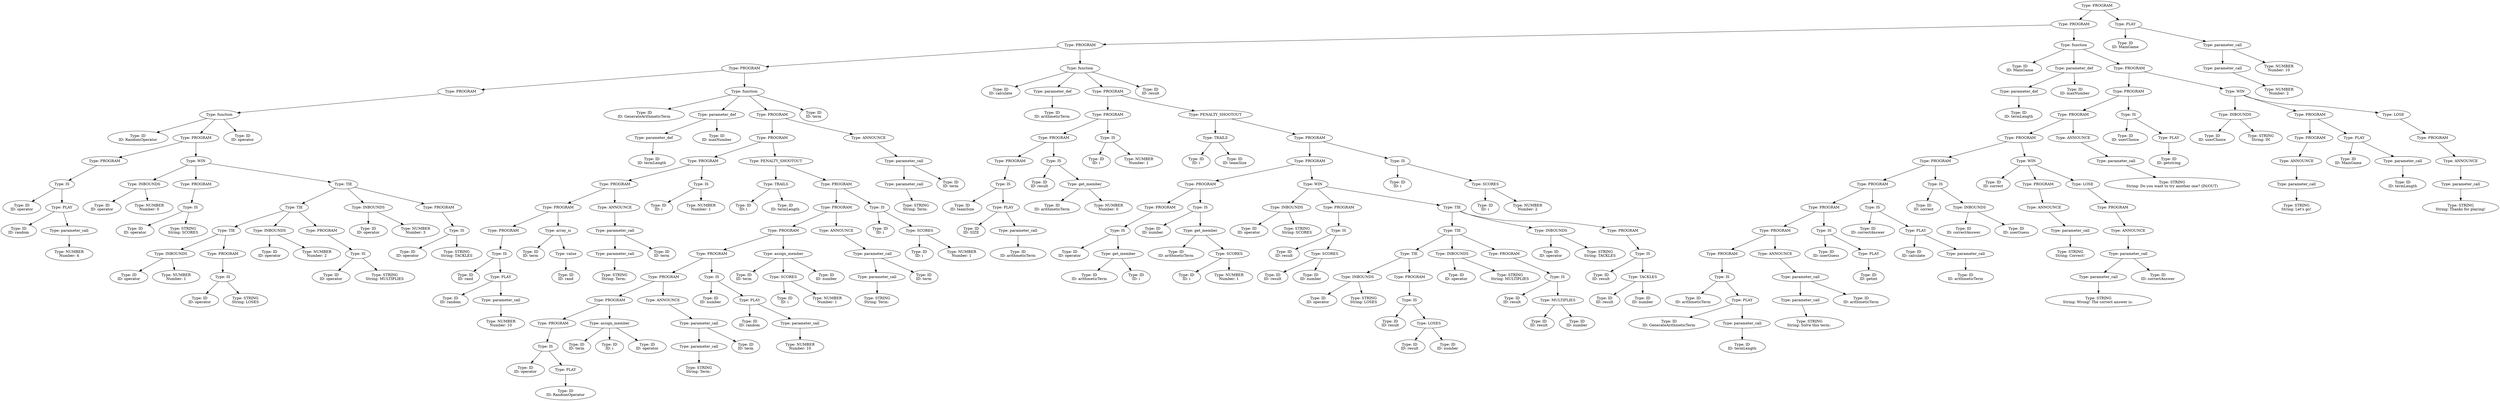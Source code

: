 digraph ast {
"0x7fffcba4c3e0" [label="Type: PROGRAM"];
"0x7fffcba4c3e0" -> "0x7fffcba4c200";
"0x7fffcba4c200" [label="Type: PROGRAM"];
"0x7fffcba4c200" -> "0x7fffcba4a8f0";
"0x7fffcba4a8f0" [label="Type: PROGRAM"];
"0x7fffcba4a8f0" -> "0x7fffcba48c90";
"0x7fffcba48c90" [label="Type: PROGRAM"];
"0x7fffcba48c90" -> "0x7fffcba472f0";
"0x7fffcba472f0" [label="Type: PROGRAM"];
"0x7fffcba472f0" -> "0x7fffcba472b0";
"0x7fffcba472b0" [label="Type: function"];
"0x7fffcba472b0" -> "0x7fffcba46610";
"0x7fffcba46610" [label="Type: ID\nID: RandomOperator"];
"0x7fffcba472b0" -> "0x7fffcba47210";
"0x7fffcba47210" [label="Type: PROGRAM"];
"0x7fffcba47210" -> "0x7fffcba46850";
"0x7fffcba46850" [label="Type: PROGRAM"];
"0x7fffcba46850" -> "0x7fffcba46810";
"0x7fffcba46810" [label="Type: IS"];
"0x7fffcba46810" -> "0x7fffcba466b0";
"0x7fffcba466b0" [label="Type: ID\nID: operator"];
"0x7fffcba46810" -> "0x7fffcba467d0";
"0x7fffcba467d0" [label="Type: PLAY"];
"0x7fffcba467d0" -> "0x7fffcba46710";
"0x7fffcba46710" [label="Type: ID\nID: random"];
"0x7fffcba467d0" -> "0x7fffcba46790";
"0x7fffcba46790" [label="Type: parameter_call"];
"0x7fffcba46790" -> "0x7fffcba46750";
"0x7fffcba46750" [label="Type: NUMBER\nNumber: 4"];
"0x7fffcba47210" -> "0x7fffcba471d0";
"0x7fffcba471d0" [label="Type: WIN"];
"0x7fffcba471d0" -> "0x7fffcba46930";
"0x7fffcba46930" [label="Type: INBOUNDS"];
"0x7fffcba46930" -> "0x7fffcba468b0";
"0x7fffcba468b0" [label="Type: ID\nID: operator"];
"0x7fffcba46930" -> "0x7fffcba468f0";
"0x7fffcba468f0" [label="Type: NUMBER\nNumber: 0"];
"0x7fffcba471d0" -> "0x7fffcba46a70";
"0x7fffcba46a70" [label="Type: PROGRAM"];
"0x7fffcba46a70" -> "0x7fffcba46a30";
"0x7fffcba46a30" [label="Type: IS"];
"0x7fffcba46a30" -> "0x7fffcba46990";
"0x7fffcba46990" [label="Type: ID\nID: operator"];
"0x7fffcba46a30" -> "0x7fffcba469f0";
"0x7fffcba469f0" [label="Type: STRING\nString: SCORES"];
"0x7fffcba471d0" -> "0x7fffcba47190";
"0x7fffcba47190" [label="Type: TIE"];
"0x7fffcba47190" -> "0x7fffcba46f30";
"0x7fffcba46f30" [label="Type: TIE"];
"0x7fffcba46f30" -> "0x7fffcba46cd0";
"0x7fffcba46cd0" [label="Type: TIE"];
"0x7fffcba46cd0" -> "0x7fffcba46b50";
"0x7fffcba46b50" [label="Type: INBOUNDS"];
"0x7fffcba46b50" -> "0x7fffcba46ad0";
"0x7fffcba46ad0" [label="Type: ID\nID: operator"];
"0x7fffcba46b50" -> "0x7fffcba46b10";
"0x7fffcba46b10" [label="Type: NUMBER\nNumber: 1"];
"0x7fffcba46cd0" -> "0x7fffcba46c90";
"0x7fffcba46c90" [label="Type: PROGRAM"];
"0x7fffcba46c90" -> "0x7fffcba46c50";
"0x7fffcba46c50" [label="Type: IS"];
"0x7fffcba46c50" -> "0x7fffcba46bb0";
"0x7fffcba46bb0" [label="Type: ID\nID: operator"];
"0x7fffcba46c50" -> "0x7fffcba46c10";
"0x7fffcba46c10" [label="Type: STRING\nString: LOSES"];
"0x7fffcba46f30" -> "0x7fffcba46db0";
"0x7fffcba46db0" [label="Type: INBOUNDS"];
"0x7fffcba46db0" -> "0x7fffcba46d30";
"0x7fffcba46d30" [label="Type: ID\nID: operator"];
"0x7fffcba46db0" -> "0x7fffcba46d70";
"0x7fffcba46d70" [label="Type: NUMBER\nNumber: 2"];
"0x7fffcba46f30" -> "0x7fffcba46ef0";
"0x7fffcba46ef0" [label="Type: PROGRAM"];
"0x7fffcba46ef0" -> "0x7fffcba46eb0";
"0x7fffcba46eb0" [label="Type: IS"];
"0x7fffcba46eb0" -> "0x7fffcba46e10";
"0x7fffcba46e10" [label="Type: ID\nID: operator"];
"0x7fffcba46eb0" -> "0x7fffcba46e70";
"0x7fffcba46e70" [label="Type: STRING\nString: MULTIPLIES"];
"0x7fffcba47190" -> "0x7fffcba47010";
"0x7fffcba47010" [label="Type: INBOUNDS"];
"0x7fffcba47010" -> "0x7fffcba46f90";
"0x7fffcba46f90" [label="Type: ID\nID: operator"];
"0x7fffcba47010" -> "0x7fffcba46fd0";
"0x7fffcba46fd0" [label="Type: NUMBER\nNumber: 3"];
"0x7fffcba47190" -> "0x7fffcba47150";
"0x7fffcba47150" [label="Type: PROGRAM"];
"0x7fffcba47150" -> "0x7fffcba47110";
"0x7fffcba47110" [label="Type: IS"];
"0x7fffcba47110" -> "0x7fffcba47070";
"0x7fffcba47070" [label="Type: ID\nID: operator"];
"0x7fffcba47110" -> "0x7fffcba470d0";
"0x7fffcba470d0" [label="Type: STRING\nString: TACKLES"];
"0x7fffcba472b0" -> "0x7fffcba47270";
"0x7fffcba47270" [label="Type: ID\nID: operator"];
"0x7fffcba48c90" -> "0x7fffcba48c50";
"0x7fffcba48c50" [label="Type: function"];
"0x7fffcba48c50" -> "0x7fffcba47350";
"0x7fffcba47350" [label="Type: ID\nID: GenerateArithmeticTerm"];
"0x7fffcba48c50" -> "0x7fffcba47490";
"0x7fffcba47490" [label="Type: parameter_def"];
"0x7fffcba47490" -> "0x7fffcba473f0";
"0x7fffcba473f0" [label="Type: parameter_def"];
"0x7fffcba473f0" -> "0x7fffcba473b0";
"0x7fffcba473b0" [label="Type: ID\nID: termLength"];
"0x7fffcba47490" -> "0x7fffcba47450";
"0x7fffcba47450" [label="Type: ID\nID: maxNumber"];
"0x7fffcba48c50" -> "0x7fffcba48bb0";
"0x7fffcba48bb0" [label="Type: PROGRAM"];
"0x7fffcba48bb0" -> "0x7fffcba489f0";
"0x7fffcba489f0" [label="Type: PROGRAM"];
"0x7fffcba489f0" -> "0x7fffcba47b70";
"0x7fffcba47b70" [label="Type: PROGRAM"];
"0x7fffcba47b70" -> "0x7fffcba47a10";
"0x7fffcba47a10" [label="Type: PROGRAM"];
"0x7fffcba47a10" -> "0x7fffcba47850";
"0x7fffcba47850" [label="Type: PROGRAM"];
"0x7fffcba47850" -> "0x7fffcba476d0";
"0x7fffcba476d0" [label="Type: PROGRAM"];
"0x7fffcba476d0" -> "0x7fffcba47690";
"0x7fffcba47690" [label="Type: IS"];
"0x7fffcba47690" -> "0x7fffcba47530";
"0x7fffcba47530" [label="Type: ID\nID: rand"];
"0x7fffcba47690" -> "0x7fffcba47650";
"0x7fffcba47650" [label="Type: PLAY"];
"0x7fffcba47650" -> "0x7fffcba47590";
"0x7fffcba47590" [label="Type: ID\nID: random"];
"0x7fffcba47650" -> "0x7fffcba47610";
"0x7fffcba47610" [label="Type: parameter_call"];
"0x7fffcba47610" -> "0x7fffcba475d0";
"0x7fffcba475d0" [label="Type: NUMBER\nNumber: 10"];
"0x7fffcba47850" -> "0x7fffcba47810";
"0x7fffcba47810" [label="Type: array_is"];
"0x7fffcba47810" -> "0x7fffcba47730";
"0x7fffcba47730" [label="Type: ID\nID: term"];
"0x7fffcba47810" -> "0x7fffcba477d0";
"0x7fffcba477d0" [label="Type: value"];
"0x7fffcba477d0" -> "0x7fffcba47790";
"0x7fffcba47790" [label="Type: ID\nID: rand"];
"0x7fffcba47a10" -> "0x7fffcba479d0";
"0x7fffcba479d0" [label="Type: ANNOUNCE"];
"0x7fffcba479d0" -> "0x7fffcba47990";
"0x7fffcba47990" [label="Type: parameter_call"];
"0x7fffcba47990" -> "0x7fffcba478f0";
"0x7fffcba478f0" [label="Type: parameter_call"];
"0x7fffcba478f0" -> "0x7fffcba478b0";
"0x7fffcba478b0" [label="Type: STRING\nString: Term: "];
"0x7fffcba47990" -> "0x7fffcba47950";
"0x7fffcba47950" [label="Type: ID\nID: term"];
"0x7fffcba47b70" -> "0x7fffcba47b30";
"0x7fffcba47b30" [label="Type: IS"];
"0x7fffcba47b30" -> "0x7fffcba47ab0";
"0x7fffcba47ab0" [label="Type: ID\nID: i"];
"0x7fffcba47b30" -> "0x7fffcba47af0";
"0x7fffcba47af0" [label="Type: NUMBER\nNumber: 1"];
"0x7fffcba489f0" -> "0x7fffcba489b0";
"0x7fffcba489b0" [label="Type: PENALTY_SHOOTOUT"];
"0x7fffcba489b0" -> "0x7fffcba47c70";
"0x7fffcba47c70" [label="Type: TRAILS"];
"0x7fffcba47c70" -> "0x7fffcba47bd0";
"0x7fffcba47bd0" [label="Type: ID\nID: i"];
"0x7fffcba47c70" -> "0x7fffcba47c30";
"0x7fffcba47c30" [label="Type: ID\nID: termLength"];
"0x7fffcba489b0" -> "0x7fffcba48970";
"0x7fffcba48970" [label="Type: PROGRAM"];
"0x7fffcba48970" -> "0x7fffcba487b0";
"0x7fffcba487b0" [label="Type: PROGRAM"];
"0x7fffcba487b0" -> "0x7fffcba485f0";
"0x7fffcba485f0" [label="Type: PROGRAM"];
"0x7fffcba485f0" -> "0x7fffcba483f0";
"0x7fffcba483f0" [label="Type: PROGRAM"];
"0x7fffcba483f0" -> "0x7fffcba48190";
"0x7fffcba48190" [label="Type: PROGRAM"];
"0x7fffcba48190" -> "0x7fffcba47fd0";
"0x7fffcba47fd0" [label="Type: PROGRAM"];
"0x7fffcba47fd0" -> "0x7fffcba47e50";
"0x7fffcba47e50" [label="Type: PROGRAM"];
"0x7fffcba47e50" -> "0x7fffcba47e10";
"0x7fffcba47e10" [label="Type: IS"];
"0x7fffcba47e10" -> "0x7fffcba47d10";
"0x7fffcba47d10" [label="Type: ID\nID: operator"];
"0x7fffcba47e10" -> "0x7fffcba47db0";
"0x7fffcba47db0" [label="Type: PLAY"];
"0x7fffcba47db0" -> "0x7fffcba47d70";
"0x7fffcba47d70" [label="Type: ID\nID: RandomOperator"];
"0x7fffcba47fd0" -> "0x7fffcba47f90";
"0x7fffcba47f90" [label="Type: assign_member"];
"0x7fffcba47f90" -> "0x7fffcba47e90";
"0x7fffcba47e90" [label="Type: ID\nID: term"];
"0x7fffcba47f90" -> "0x7fffcba47ef0";
"0x7fffcba47ef0" [label="Type: ID\nID: i"];
"0x7fffcba47f90" -> "0x7fffcba47f50";
"0x7fffcba47f50" [label="Type: ID\nID: operator"];
"0x7fffcba48190" -> "0x7fffcba48150";
"0x7fffcba48150" [label="Type: ANNOUNCE"];
"0x7fffcba48150" -> "0x7fffcba48110";
"0x7fffcba48110" [label="Type: parameter_call"];
"0x7fffcba48110" -> "0x7fffcba48070";
"0x7fffcba48070" [label="Type: parameter_call"];
"0x7fffcba48070" -> "0x7fffcba48030";
"0x7fffcba48030" [label="Type: STRING\nString: Term: "];
"0x7fffcba48110" -> "0x7fffcba480d0";
"0x7fffcba480d0" [label="Type: ID\nID: term"];
"0x7fffcba483f0" -> "0x7fffcba483b0";
"0x7fffcba483b0" [label="Type: IS"];
"0x7fffcba483b0" -> "0x7fffcba48230";
"0x7fffcba48230" [label="Type: ID\nID: number"];
"0x7fffcba483b0" -> "0x7fffcba48350";
"0x7fffcba48350" [label="Type: PLAY"];
"0x7fffcba48350" -> "0x7fffcba48290";
"0x7fffcba48290" [label="Type: ID\nID: random"];
"0x7fffcba48350" -> "0x7fffcba48310";
"0x7fffcba48310" [label="Type: parameter_call"];
"0x7fffcba48310" -> "0x7fffcba482d0";
"0x7fffcba482d0" [label="Type: NUMBER\nNumber: 10"];
"0x7fffcba485f0" -> "0x7fffcba485b0";
"0x7fffcba485b0" [label="Type: assign_member"];
"0x7fffcba485b0" -> "0x7fffcba48430";
"0x7fffcba48430" [label="Type: ID\nID: term"];
"0x7fffcba485b0" -> "0x7fffcba48510";
"0x7fffcba48510" [label="Type: SCORES"];
"0x7fffcba48510" -> "0x7fffcba48490";
"0x7fffcba48490" [label="Type: ID\nID: i"];
"0x7fffcba48510" -> "0x7fffcba484d0";
"0x7fffcba484d0" [label="Type: NUMBER\nNumber: 1"];
"0x7fffcba485b0" -> "0x7fffcba48570";
"0x7fffcba48570" [label="Type: ID\nID: number"];
"0x7fffcba487b0" -> "0x7fffcba48770";
"0x7fffcba48770" [label="Type: ANNOUNCE"];
"0x7fffcba48770" -> "0x7fffcba48730";
"0x7fffcba48730" [label="Type: parameter_call"];
"0x7fffcba48730" -> "0x7fffcba48690";
"0x7fffcba48690" [label="Type: parameter_call"];
"0x7fffcba48690" -> "0x7fffcba48650";
"0x7fffcba48650" [label="Type: STRING\nString: Term: "];
"0x7fffcba48730" -> "0x7fffcba486f0";
"0x7fffcba486f0" [label="Type: ID\nID: term"];
"0x7fffcba48970" -> "0x7fffcba48930";
"0x7fffcba48930" [label="Type: IS"];
"0x7fffcba48930" -> "0x7fffcba48810";
"0x7fffcba48810" [label="Type: ID\nID: i"];
"0x7fffcba48930" -> "0x7fffcba488f0";
"0x7fffcba488f0" [label="Type: SCORES"];
"0x7fffcba488f0" -> "0x7fffcba48870";
"0x7fffcba48870" [label="Type: ID\nID: i"];
"0x7fffcba488f0" -> "0x7fffcba488b0";
"0x7fffcba488b0" [label="Type: NUMBER\nNumber: 1"];
"0x7fffcba48bb0" -> "0x7fffcba48b70";
"0x7fffcba48b70" [label="Type: ANNOUNCE"];
"0x7fffcba48b70" -> "0x7fffcba48b30";
"0x7fffcba48b30" [label="Type: parameter_call"];
"0x7fffcba48b30" -> "0x7fffcba48a90";
"0x7fffcba48a90" [label="Type: parameter_call"];
"0x7fffcba48a90" -> "0x7fffcba48a50";
"0x7fffcba48a50" [label="Type: STRING\nString: Term: "];
"0x7fffcba48b30" -> "0x7fffcba48af0";
"0x7fffcba48af0" [label="Type: ID\nID: term"];
"0x7fffcba48c50" -> "0x7fffcba48c10";
"0x7fffcba48c10" [label="Type: ID\nID: term"];
"0x7fffcba4a8f0" -> "0x7fffcba4a8b0";
"0x7fffcba4a8b0" [label="Type: function"];
"0x7fffcba4a8b0" -> "0x7fffcba48cf0";
"0x7fffcba48cf0" [label="Type: ID\nID: calculate"];
"0x7fffcba4a8b0" -> "0x7fffcba48d90";
"0x7fffcba48d90" [label="Type: parameter_def"];
"0x7fffcba48d90" -> "0x7fffcba48d50";
"0x7fffcba48d50" [label="Type: ID\nID: arithmeticTerm"];
"0x7fffcba4a8b0" -> "0x7fffcba4a810";
"0x7fffcba4a810" [label="Type: PROGRAM"];
"0x7fffcba4a810" -> "0x7fffcba49350";
"0x7fffcba49350" [label="Type: PROGRAM"];
"0x7fffcba49350" -> "0x7fffcba491f0";
"0x7fffcba491f0" [label="Type: PROGRAM"];
"0x7fffcba491f0" -> "0x7fffcba48ff0";
"0x7fffcba48ff0" [label="Type: PROGRAM"];
"0x7fffcba48ff0" -> "0x7fffcba48fb0";
"0x7fffcba48fb0" [label="Type: IS"];
"0x7fffcba48fb0" -> "0x7fffcba48e30";
"0x7fffcba48e30" [label="Type: ID\nID: teamSize"];
"0x7fffcba48fb0" -> "0x7fffcba48f70";
"0x7fffcba48f70" [label="Type: PLAY"];
"0x7fffcba48f70" -> "0x7fffcba48e90";
"0x7fffcba48e90" [label="Type: ID\nID: SIZE"];
"0x7fffcba48f70" -> "0x7fffcba48f30";
"0x7fffcba48f30" [label="Type: parameter_call"];
"0x7fffcba48f30" -> "0x7fffcba48ef0";
"0x7fffcba48ef0" [label="Type: ID\nID: arithmeticTerm"];
"0x7fffcba491f0" -> "0x7fffcba491b0";
"0x7fffcba491b0" [label="Type: IS"];
"0x7fffcba491b0" -> "0x7fffcba49090";
"0x7fffcba49090" [label="Type: ID\nID: result"];
"0x7fffcba491b0" -> "0x7fffcba49170";
"0x7fffcba49170" [label="Type: get_member"];
"0x7fffcba49170" -> "0x7fffcba490f0";
"0x7fffcba490f0" [label="Type: ID\nID: arithmeticTerm"];
"0x7fffcba49170" -> "0x7fffcba49130";
"0x7fffcba49130" [label="Type: NUMBER\nNumber: 0"];
"0x7fffcba49350" -> "0x7fffcba49310";
"0x7fffcba49310" [label="Type: IS"];
"0x7fffcba49310" -> "0x7fffcba49290";
"0x7fffcba49290" [label="Type: ID\nID: i"];
"0x7fffcba49310" -> "0x7fffcba492d0";
"0x7fffcba492d0" [label="Type: NUMBER\nNumber: 1"];
"0x7fffcba4a810" -> "0x7fffcba4a7d0";
"0x7fffcba4a7d0" [label="Type: PENALTY_SHOOTOUT"];
"0x7fffcba4a7d0" -> "0x7fffcba49450";
"0x7fffcba49450" [label="Type: TRAILS"];
"0x7fffcba49450" -> "0x7fffcba493b0";
"0x7fffcba493b0" [label="Type: ID\nID: i"];
"0x7fffcba49450" -> "0x7fffcba49410";
"0x7fffcba49410" [label="Type: ID\nID: teamSize"];
"0x7fffcba4a7d0" -> "0x7fffcba4a790";
"0x7fffcba4a790" [label="Type: PROGRAM"];
"0x7fffcba4a790" -> "0x7fffcba4a5f0";
"0x7fffcba4a5f0" [label="Type: PROGRAM"];
"0x7fffcba4a5f0" -> "0x7fffcba49910";
"0x7fffcba49910" [label="Type: PROGRAM"];
"0x7fffcba49910" -> "0x7fffcba49670";
"0x7fffcba49670" [label="Type: PROGRAM"];
"0x7fffcba49670" -> "0x7fffcba49630";
"0x7fffcba49630" [label="Type: IS"];
"0x7fffcba49630" -> "0x7fffcba494f0";
"0x7fffcba494f0" [label="Type: ID\nID: operator"];
"0x7fffcba49630" -> "0x7fffcba495f0";
"0x7fffcba495f0" [label="Type: get_member"];
"0x7fffcba495f0" -> "0x7fffcba49550";
"0x7fffcba49550" [label="Type: ID\nID: arithmeticTerm"];
"0x7fffcba495f0" -> "0x7fffcba495b0";
"0x7fffcba495b0" [label="Type: ID\nID: i"];
"0x7fffcba49910" -> "0x7fffcba498d0";
"0x7fffcba498d0" [label="Type: IS"];
"0x7fffcba498d0" -> "0x7fffcba49710";
"0x7fffcba49710" [label="Type: ID\nID: number"];
"0x7fffcba498d0" -> "0x7fffcba49890";
"0x7fffcba49890" [label="Type: get_member"];
"0x7fffcba49890" -> "0x7fffcba49770";
"0x7fffcba49770" [label="Type: ID\nID: arithmeticTerm"];
"0x7fffcba49890" -> "0x7fffcba49850";
"0x7fffcba49850" [label="Type: SCORES"];
"0x7fffcba49850" -> "0x7fffcba497d0";
"0x7fffcba497d0" [label="Type: ID\nID: i"];
"0x7fffcba49850" -> "0x7fffcba49810";
"0x7fffcba49810" [label="Type: NUMBER\nNumber: 1"];
"0x7fffcba4a5f0" -> "0x7fffcba4a5b0";
"0x7fffcba4a5b0" [label="Type: WIN"];
"0x7fffcba4a5b0" -> "0x7fffcba49a10";
"0x7fffcba49a10" [label="Type: INBOUNDS"];
"0x7fffcba49a10" -> "0x7fffcba49970";
"0x7fffcba49970" [label="Type: ID\nID: operator"];
"0x7fffcba49a10" -> "0x7fffcba499d0";
"0x7fffcba499d0" [label="Type: STRING\nString: SCORES"];
"0x7fffcba4a5b0" -> "0x7fffcba49bf0";
"0x7fffcba49bf0" [label="Type: PROGRAM"];
"0x7fffcba49bf0" -> "0x7fffcba49bb0";
"0x7fffcba49bb0" [label="Type: IS"];
"0x7fffcba49bb0" -> "0x7fffcba49a70";
"0x7fffcba49a70" [label="Type: ID\nID: result"];
"0x7fffcba49bb0" -> "0x7fffcba49b70";
"0x7fffcba49b70" [label="Type: SCORES"];
"0x7fffcba49b70" -> "0x7fffcba49ad0";
"0x7fffcba49ad0" [label="Type: ID\nID: result"];
"0x7fffcba49b70" -> "0x7fffcba49b30";
"0x7fffcba49b30" [label="Type: ID\nID: number"];
"0x7fffcba4a5b0" -> "0x7fffcba4a550";
"0x7fffcba4a550" [label="Type: TIE"];
"0x7fffcba4a550" -> "0x7fffcba4a230";
"0x7fffcba4a230" [label="Type: TIE"];
"0x7fffcba4a230" -> "0x7fffcba49f10";
"0x7fffcba49f10" [label="Type: TIE"];
"0x7fffcba49f10" -> "0x7fffcba49cf0";
"0x7fffcba49cf0" [label="Type: INBOUNDS"];
"0x7fffcba49cf0" -> "0x7fffcba49c50";
"0x7fffcba49c50" [label="Type: ID\nID: operator"];
"0x7fffcba49cf0" -> "0x7fffcba49cb0";
"0x7fffcba49cb0" [label="Type: STRING\nString: LOSES"];
"0x7fffcba49f10" -> "0x7fffcba49ed0";
"0x7fffcba49ed0" [label="Type: PROGRAM"];
"0x7fffcba49ed0" -> "0x7fffcba49e90";
"0x7fffcba49e90" [label="Type: IS"];
"0x7fffcba49e90" -> "0x7fffcba49d50";
"0x7fffcba49d50" [label="Type: ID\nID: result"];
"0x7fffcba49e90" -> "0x7fffcba49e50";
"0x7fffcba49e50" [label="Type: LOSES"];
"0x7fffcba49e50" -> "0x7fffcba49db0";
"0x7fffcba49db0" [label="Type: ID\nID: result"];
"0x7fffcba49e50" -> "0x7fffcba49e10";
"0x7fffcba49e10" [label="Type: ID\nID: number"];
"0x7fffcba4a230" -> "0x7fffcba4a010";
"0x7fffcba4a010" [label="Type: INBOUNDS"];
"0x7fffcba4a010" -> "0x7fffcba49f70";
"0x7fffcba49f70" [label="Type: ID\nID: operator"];
"0x7fffcba4a010" -> "0x7fffcba49fd0";
"0x7fffcba49fd0" [label="Type: STRING\nString: MULTIPLIES"];
"0x7fffcba4a230" -> "0x7fffcba4a1f0";
"0x7fffcba4a1f0" [label="Type: PROGRAM"];
"0x7fffcba4a1f0" -> "0x7fffcba4a1b0";
"0x7fffcba4a1b0" [label="Type: IS"];
"0x7fffcba4a1b0" -> "0x7fffcba4a070";
"0x7fffcba4a070" [label="Type: ID\nID: result"];
"0x7fffcba4a1b0" -> "0x7fffcba4a170";
"0x7fffcba4a170" [label="Type: MULTIPLIES"];
"0x7fffcba4a170" -> "0x7fffcba4a0d0";
"0x7fffcba4a0d0" [label="Type: ID\nID: result"];
"0x7fffcba4a170" -> "0x7fffcba4a130";
"0x7fffcba4a130" [label="Type: ID\nID: number"];
"0x7fffcba4a550" -> "0x7fffcba4a330";
"0x7fffcba4a330" [label="Type: INBOUNDS"];
"0x7fffcba4a330" -> "0x7fffcba4a290";
"0x7fffcba4a290" [label="Type: ID\nID: operator"];
"0x7fffcba4a330" -> "0x7fffcba4a2f0";
"0x7fffcba4a2f0" [label="Type: STRING\nString: TACKLES"];
"0x7fffcba4a550" -> "0x7fffcba4a510";
"0x7fffcba4a510" [label="Type: PROGRAM"];
"0x7fffcba4a510" -> "0x7fffcba4a4d0";
"0x7fffcba4a4d0" [label="Type: IS"];
"0x7fffcba4a4d0" -> "0x7fffcba4a390";
"0x7fffcba4a390" [label="Type: ID\nID: result"];
"0x7fffcba4a4d0" -> "0x7fffcba4a490";
"0x7fffcba4a490" [label="Type: TACKLES"];
"0x7fffcba4a490" -> "0x7fffcba4a3f0";
"0x7fffcba4a3f0" [label="Type: ID\nID: result"];
"0x7fffcba4a490" -> "0x7fffcba4a450";
"0x7fffcba4a450" [label="Type: ID\nID: number"];
"0x7fffcba4a790" -> "0x7fffcba4a750";
"0x7fffcba4a750" [label="Type: IS"];
"0x7fffcba4a750" -> "0x7fffcba4a630";
"0x7fffcba4a630" [label="Type: ID\nID: i"];
"0x7fffcba4a750" -> "0x7fffcba4a710";
"0x7fffcba4a710" [label="Type: SCORES"];
"0x7fffcba4a710" -> "0x7fffcba4a690";
"0x7fffcba4a690" [label="Type: ID\nID: i"];
"0x7fffcba4a710" -> "0x7fffcba4a6d0";
"0x7fffcba4a6d0" [label="Type: NUMBER\nNumber: 2"];
"0x7fffcba4a8b0" -> "0x7fffcba4a870";
"0x7fffcba4a870" [label="Type: ID\nID: result"];
"0x7fffcba4c200" -> "0x7fffcba4c1c0";
"0x7fffcba4c1c0" [label="Type: function"];
"0x7fffcba4c1c0" -> "0x7fffcba4a950";
"0x7fffcba4a950" [label="Type: ID\nID: MainGame"];
"0x7fffcba4c1c0" -> "0x7fffcba4aa90";
"0x7fffcba4aa90" [label="Type: parameter_def"];
"0x7fffcba4aa90" -> "0x7fffcba4a9f0";
"0x7fffcba4a9f0" [label="Type: parameter_def"];
"0x7fffcba4a9f0" -> "0x7fffcba4a9b0";
"0x7fffcba4a9b0" [label="Type: ID\nID: termLength"];
"0x7fffcba4aa90" -> "0x7fffcba4aa50";
"0x7fffcba4aa50" [label="Type: ID\nID: maxNumber"];
"0x7fffcba4c1c0" -> "0x7fffcba4c180";
"0x7fffcba4c180" [label="Type: PROGRAM"];
"0x7fffcba4c180" -> "0x7fffcba4bc00";
"0x7fffcba4bc00" [label="Type: PROGRAM"];
"0x7fffcba4bc00" -> "0x7fffcba4ba40";
"0x7fffcba4ba40" [label="Type: PROGRAM"];
"0x7fffcba4ba40" -> "0x7fffcba4b900";
"0x7fffcba4b900" [label="Type: PROGRAM"];
"0x7fffcba4b900" -> "0x7fffcba4b4f0";
"0x7fffcba4b4f0" [label="Type: PROGRAM"];
"0x7fffcba4b4f0" -> "0x7fffcba4b2d0";
"0x7fffcba4b2d0" [label="Type: PROGRAM"];
"0x7fffcba4b2d0" -> "0x7fffcba4b070";
"0x7fffcba4b070" [label="Type: PROGRAM"];
"0x7fffcba4b070" -> "0x7fffcba4aeb0";
"0x7fffcba4aeb0" [label="Type: PROGRAM"];
"0x7fffcba4aeb0" -> "0x7fffcba4acf0";
"0x7fffcba4acf0" [label="Type: PROGRAM"];
"0x7fffcba4acf0" -> "0x7fffcba4acb0";
"0x7fffcba4acb0" [label="Type: IS"];
"0x7fffcba4acb0" -> "0x7fffcba4ab30";
"0x7fffcba4ab30" [label="Type: ID\nID: arithmeticTerm"];
"0x7fffcba4acb0" -> "0x7fffcba4ac70";
"0x7fffcba4ac70" [label="Type: PLAY"];
"0x7fffcba4ac70" -> "0x7fffcba4ab90";
"0x7fffcba4ab90" [label="Type: ID\nID: GenerateArithmeticTerm"];
"0x7fffcba4ac70" -> "0x7fffcba4ac30";
"0x7fffcba4ac30" [label="Type: parameter_call"];
"0x7fffcba4ac30" -> "0x7fffcba4abf0";
"0x7fffcba4abf0" [label="Type: ID\nID: termLength"];
"0x7fffcba4aeb0" -> "0x7fffcba4ae70";
"0x7fffcba4ae70" [label="Type: ANNOUNCE"];
"0x7fffcba4ae70" -> "0x7fffcba4ae30";
"0x7fffcba4ae30" [label="Type: parameter_call"];
"0x7fffcba4ae30" -> "0x7fffcba4ad90";
"0x7fffcba4ad90" [label="Type: parameter_call"];
"0x7fffcba4ad90" -> "0x7fffcba4ad50";
"0x7fffcba4ad50" [label="Type: STRING\nString: Solve this term: "];
"0x7fffcba4ae30" -> "0x7fffcba4adf0";
"0x7fffcba4adf0" [label="Type: ID\nID: arithmeticTerm"];
"0x7fffcba4b070" -> "0x7fffcba4b030";
"0x7fffcba4b030" [label="Type: IS"];
"0x7fffcba4b030" -> "0x7fffcba4af50";
"0x7fffcba4af50" [label="Type: ID\nID: userGuess"];
"0x7fffcba4b030" -> "0x7fffcba4aff0";
"0x7fffcba4aff0" [label="Type: PLAY"];
"0x7fffcba4aff0" -> "0x7fffcba4afb0";
"0x7fffcba4afb0" [label="Type: ID\nID: getint"];
"0x7fffcba4b2d0" -> "0x7fffcba4b290";
"0x7fffcba4b290" [label="Type: IS"];
"0x7fffcba4b290" -> "0x7fffcba4b110";
"0x7fffcba4b110" [label="Type: ID\nID: correctAnswer"];
"0x7fffcba4b290" -> "0x7fffcba4b250";
"0x7fffcba4b250" [label="Type: PLAY"];
"0x7fffcba4b250" -> "0x7fffcba4b170";
"0x7fffcba4b170" [label="Type: ID\nID: calculate"];
"0x7fffcba4b250" -> "0x7fffcba4b210";
"0x7fffcba4b210" [label="Type: parameter_call"];
"0x7fffcba4b210" -> "0x7fffcba4b1d0";
"0x7fffcba4b1d0" [label="Type: ID\nID: arithmeticTerm"];
"0x7fffcba4b4f0" -> "0x7fffcba4b4b0";
"0x7fffcba4b4b0" [label="Type: IS"];
"0x7fffcba4b4b0" -> "0x7fffcba4b370";
"0x7fffcba4b370" [label="Type: ID\nID: correct"];
"0x7fffcba4b4b0" -> "0x7fffcba4b470";
"0x7fffcba4b470" [label="Type: INBOUNDS"];
"0x7fffcba4b470" -> "0x7fffcba4b3d0";
"0x7fffcba4b3d0" [label="Type: ID\nID: correctAnswer"];
"0x7fffcba4b470" -> "0x7fffcba4b430";
"0x7fffcba4b430" [label="Type: ID\nID: userGuess"];
"0x7fffcba4b900" -> "0x7fffcba4b8c0";
"0x7fffcba4b8c0" [label="Type: WIN"];
"0x7fffcba4b8c0" -> "0x7fffcba4b550";
"0x7fffcba4b550" [label="Type: ID\nID: correct"];
"0x7fffcba4b8c0" -> "0x7fffcba4b670";
"0x7fffcba4b670" [label="Type: PROGRAM"];
"0x7fffcba4b670" -> "0x7fffcba4b630";
"0x7fffcba4b630" [label="Type: ANNOUNCE"];
"0x7fffcba4b630" -> "0x7fffcba4b5f0";
"0x7fffcba4b5f0" [label="Type: parameter_call"];
"0x7fffcba4b5f0" -> "0x7fffcba4b5b0";
"0x7fffcba4b5b0" [label="Type: STRING\nString: Correct!"];
"0x7fffcba4b8c0" -> "0x7fffcba4b880";
"0x7fffcba4b880" [label="Type: LOSE"];
"0x7fffcba4b880" -> "0x7fffcba4b840";
"0x7fffcba4b840" [label="Type: PROGRAM"];
"0x7fffcba4b840" -> "0x7fffcba4b800";
"0x7fffcba4b800" [label="Type: ANNOUNCE"];
"0x7fffcba4b800" -> "0x7fffcba4b7c0";
"0x7fffcba4b7c0" [label="Type: parameter_call"];
"0x7fffcba4b7c0" -> "0x7fffcba4b720";
"0x7fffcba4b720" [label="Type: parameter_call"];
"0x7fffcba4b720" -> "0x7fffcba4b6e0";
"0x7fffcba4b6e0" [label="Type: STRING\nString: Wrong! The correct answer is: "];
"0x7fffcba4b7c0" -> "0x7fffcba4b780";
"0x7fffcba4b780" [label="Type: ID\nID: correctAnswer"];
"0x7fffcba4ba40" -> "0x7fffcba4ba00";
"0x7fffcba4ba00" [label="Type: ANNOUNCE"];
"0x7fffcba4ba00" -> "0x7fffcba4b9c0";
"0x7fffcba4b9c0" [label="Type: parameter_call"];
"0x7fffcba4b9c0" -> "0x7fffcba4b980";
"0x7fffcba4b980" [label="Type: STRING\nString: Do you want to try another one? (IN/OUT)"];
"0x7fffcba4bc00" -> "0x7fffcba4bbc0";
"0x7fffcba4bbc0" [label="Type: IS"];
"0x7fffcba4bbc0" -> "0x7fffcba4bae0";
"0x7fffcba4bae0" [label="Type: ID\nID: userChoice"];
"0x7fffcba4bbc0" -> "0x7fffcba4bb80";
"0x7fffcba4bb80" [label="Type: PLAY"];
"0x7fffcba4bb80" -> "0x7fffcba4bb40";
"0x7fffcba4bb40" [label="Type: ID\nID: getstring"];
"0x7fffcba4c180" -> "0x7fffcba4c140";
"0x7fffcba4c140" [label="Type: WIN"];
"0x7fffcba4c140" -> "0x7fffcba4bd00";
"0x7fffcba4bd00" [label="Type: INBOUNDS"];
"0x7fffcba4bd00" -> "0x7fffcba4bc60";
"0x7fffcba4bc60" [label="Type: ID\nID: userChoice"];
"0x7fffcba4bd00" -> "0x7fffcba4bcc0";
"0x7fffcba4bcc0" [label="Type: STRING\nString: IN"];
"0x7fffcba4c140" -> "0x7fffcba4bfa0";
"0x7fffcba4bfa0" [label="Type: PROGRAM"];
"0x7fffcba4bfa0" -> "0x7fffcba4be20";
"0x7fffcba4be20" [label="Type: PROGRAM"];
"0x7fffcba4be20" -> "0x7fffcba4bde0";
"0x7fffcba4bde0" [label="Type: ANNOUNCE"];
"0x7fffcba4bde0" -> "0x7fffcba4bda0";
"0x7fffcba4bda0" [label="Type: parameter_call"];
"0x7fffcba4bda0" -> "0x7fffcba4bd60";
"0x7fffcba4bd60" [label="Type: STRING\nString: Let's go!"];
"0x7fffcba4bfa0" -> "0x7fffcba4bf60";
"0x7fffcba4bf60" [label="Type: PLAY"];
"0x7fffcba4bf60" -> "0x7fffcba4be80";
"0x7fffcba4be80" [label="Type: ID\nID: MainGame"];
"0x7fffcba4bf60" -> "0x7fffcba4bf20";
"0x7fffcba4bf20" [label="Type: parameter_call"];
"0x7fffcba4bf20" -> "0x7fffcba4bee0";
"0x7fffcba4bee0" [label="Type: ID\nID: termLength"];
"0x7fffcba4c140" -> "0x7fffcba4c100";
"0x7fffcba4c100" [label="Type: LOSE"];
"0x7fffcba4c100" -> "0x7fffcba4c0c0";
"0x7fffcba4c0c0" [label="Type: PROGRAM"];
"0x7fffcba4c0c0" -> "0x7fffcba4c080";
"0x7fffcba4c080" [label="Type: ANNOUNCE"];
"0x7fffcba4c080" -> "0x7fffcba4c040";
"0x7fffcba4c040" [label="Type: parameter_call"];
"0x7fffcba4c040" -> "0x7fffcba4c000";
"0x7fffcba4c000" [label="Type: STRING\nString: Thanks for playing!"];
"0x7fffcba4c3e0" -> "0x7fffcba4c3a0";
"0x7fffcba4c3a0" [label="Type: PLAY"];
"0x7fffcba4c3a0" -> "0x7fffcba4c260";
"0x7fffcba4c260" [label="Type: ID\nID: MainGame"];
"0x7fffcba4c3a0" -> "0x7fffcba4c360";
"0x7fffcba4c360" [label="Type: parameter_call"];
"0x7fffcba4c360" -> "0x7fffcba4c2e0";
"0x7fffcba4c2e0" [label="Type: parameter_call"];
"0x7fffcba4c2e0" -> "0x7fffcba4c2a0";
"0x7fffcba4c2a0" [label="Type: NUMBER\nNumber: 2"];
"0x7fffcba4c360" -> "0x7fffcba4c320";
"0x7fffcba4c320" [label="Type: NUMBER\nNumber: 10"];
}
